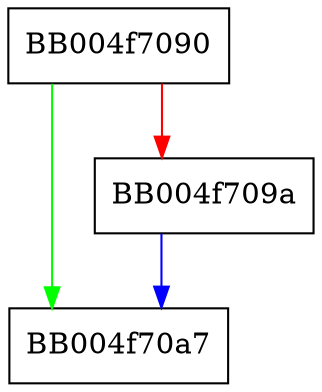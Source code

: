 digraph ssl3_alert_code {
  node [shape="box"];
  graph [splines=ortho];
  BB004f7090 -> BB004f70a7 [color="green"];
  BB004f7090 -> BB004f709a [color="red"];
  BB004f709a -> BB004f70a7 [color="blue"];
}